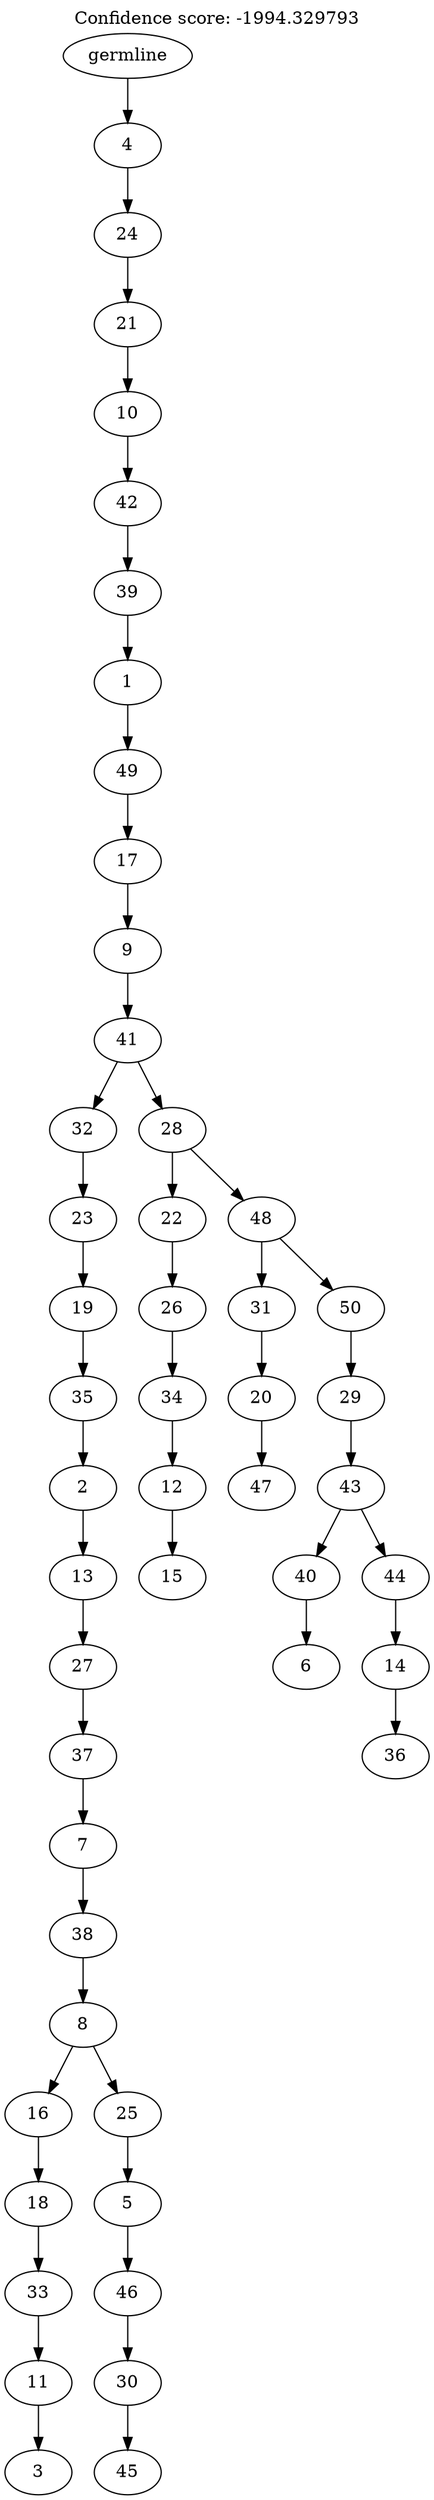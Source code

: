 digraph g {
	"49" -> "50";
	"50" [label="3"];
	"48" -> "49";
	"49" [label="11"];
	"47" -> "48";
	"48" [label="33"];
	"46" -> "47";
	"47" [label="18"];
	"44" -> "45";
	"45" [label="45"];
	"43" -> "44";
	"44" [label="30"];
	"42" -> "43";
	"43" [label="46"];
	"41" -> "42";
	"42" [label="5"];
	"40" -> "41";
	"41" [label="25"];
	"40" -> "46";
	"46" [label="16"];
	"39" -> "40";
	"40" [label="8"];
	"38" -> "39";
	"39" [label="38"];
	"37" -> "38";
	"38" [label="7"];
	"36" -> "37";
	"37" [label="37"];
	"35" -> "36";
	"36" [label="27"];
	"34" -> "35";
	"35" [label="13"];
	"33" -> "34";
	"34" [label="2"];
	"32" -> "33";
	"33" [label="35"];
	"31" -> "32";
	"32" [label="19"];
	"30" -> "31";
	"31" [label="23"];
	"28" -> "29";
	"29" [label="15"];
	"27" -> "28";
	"28" [label="12"];
	"26" -> "27";
	"27" [label="34"];
	"25" -> "26";
	"26" [label="26"];
	"23" -> "24";
	"24" [label="47"];
	"22" -> "23";
	"23" [label="20"];
	"20" -> "21";
	"21" [label="6"];
	"18" -> "19";
	"19" [label="36"];
	"17" -> "18";
	"18" [label="14"];
	"16" -> "17";
	"17" [label="44"];
	"16" -> "20";
	"20" [label="40"];
	"15" -> "16";
	"16" [label="43"];
	"14" -> "15";
	"15" [label="29"];
	"13" -> "14";
	"14" [label="50"];
	"13" -> "22";
	"22" [label="31"];
	"12" -> "13";
	"13" [label="48"];
	"12" -> "25";
	"25" [label="22"];
	"11" -> "12";
	"12" [label="28"];
	"11" -> "30";
	"30" [label="32"];
	"10" -> "11";
	"11" [label="41"];
	"9" -> "10";
	"10" [label="9"];
	"8" -> "9";
	"9" [label="17"];
	"7" -> "8";
	"8" [label="49"];
	"6" -> "7";
	"7" [label="1"];
	"5" -> "6";
	"6" [label="39"];
	"4" -> "5";
	"5" [label="42"];
	"3" -> "4";
	"4" [label="10"];
	"2" -> "3";
	"3" [label="21"];
	"1" -> "2";
	"2" [label="24"];
	"0" -> "1";
	"1" [label="4"];
	"0" [label="germline"];
	labelloc="t";
	label="Confidence score: -1994.329793";
}

